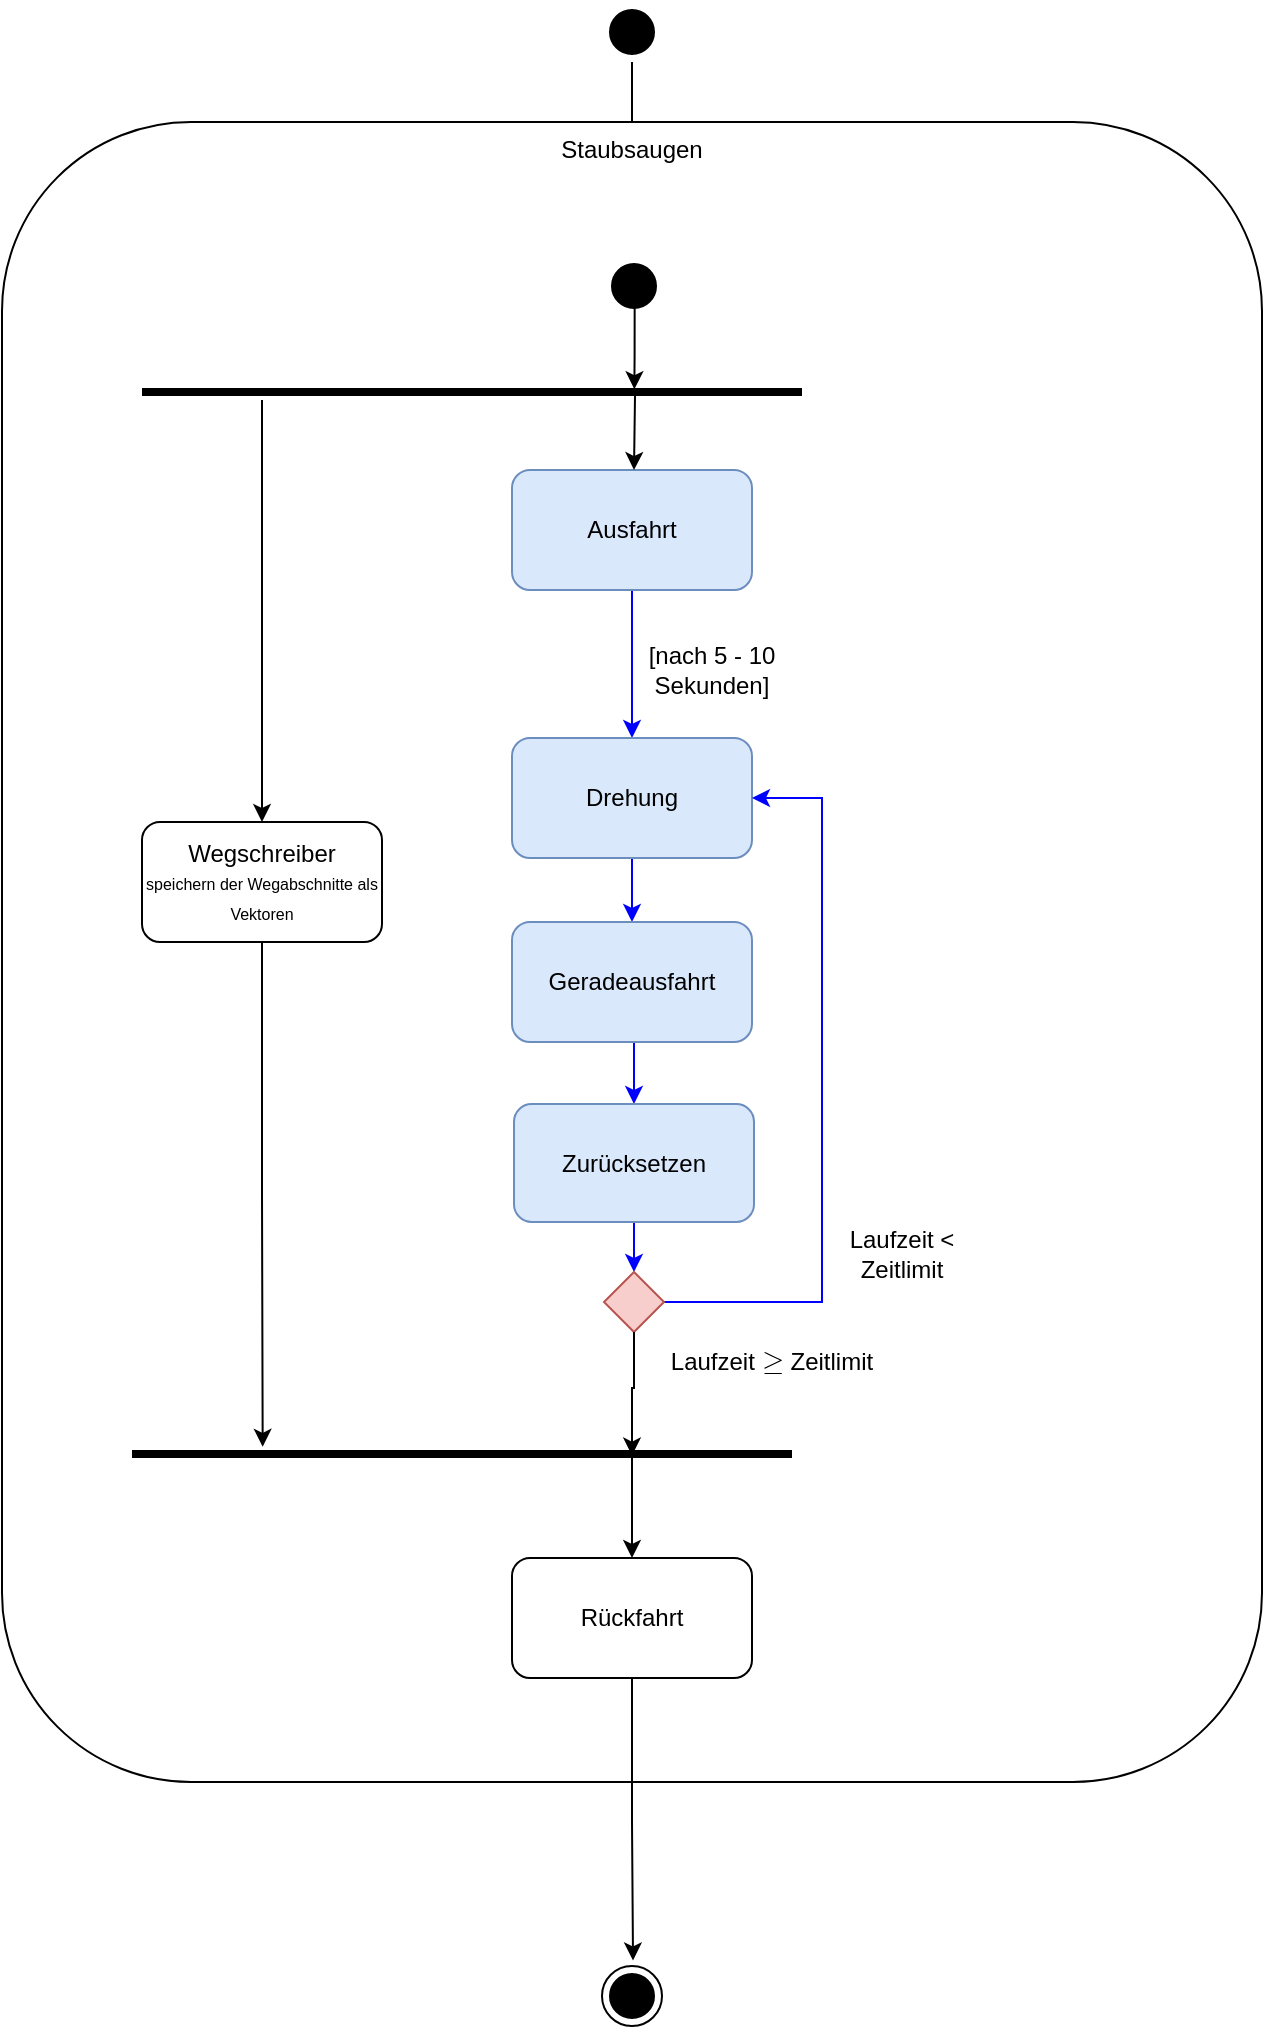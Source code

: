 <mxfile version="23.0.2" type="device">
  <diagram name="Seite-1" id="0859eqJFtxkdb-ppz1Cc">
    <mxGraphModel dx="794" dy="605" grid="1" gridSize="10" guides="1" tooltips="1" connect="1" arrows="1" fold="1" page="1" pageScale="1" pageWidth="827" pageHeight="1169" math="1" shadow="0">
      <root>
        <mxCell id="0" />
        <mxCell id="1" parent="0" />
        <mxCell id="y7L2XVppaXTwiacDeEOA-1" value="" style="ellipse;html=1;shape=startState;fillColor=#000000;strokeColor=#000000;" parent="1" vertex="1">
          <mxGeometry x="390" y="60" width="30" height="30" as="geometry" />
        </mxCell>
        <mxCell id="y7L2XVppaXTwiacDeEOA-2" value="" style="edgeStyle=orthogonalEdgeStyle;html=1;verticalAlign=bottom;endArrow=open;endSize=8;strokeColor=#000000;rounded=0;" parent="1" source="y7L2XVppaXTwiacDeEOA-1" edge="1">
          <mxGeometry relative="1" as="geometry">
            <mxPoint x="405" y="310" as="targetPoint" />
          </mxGeometry>
        </mxCell>
        <mxCell id="y7L2XVppaXTwiacDeEOA-3" value="Staubsaugen" style="rounded=1;whiteSpace=wrap;html=1;verticalAlign=top;" parent="1" vertex="1">
          <mxGeometry x="90" y="120" width="630" height="830" as="geometry" />
        </mxCell>
        <mxCell id="y7L2XVppaXTwiacDeEOA-4" value="" style="ellipse;html=1;shape=endState;fillColor=#000000;strokeColor=#000000;" parent="1" vertex="1">
          <mxGeometry x="390" y="1042" width="30" height="30" as="geometry" />
        </mxCell>
        <mxCell id="XW-WU_22F0h-9LoVDFOd-1" value="" style="ellipse;html=1;shape=startState;fillColor=#000000;strokeColor=#000000;" parent="1" vertex="1">
          <mxGeometry x="391" y="187" width="30" height="30" as="geometry" />
        </mxCell>
        <mxCell id="XW-WU_22F0h-9LoVDFOd-7" style="edgeStyle=orthogonalEdgeStyle;rounded=0;orthogonalLoop=1;jettySize=auto;html=1;exitX=0.5;exitY=1;exitDx=0;exitDy=0;entryX=0.5;entryY=0;entryDx=0;entryDy=0;strokeColor=#0000FF;" parent="1" source="XW-WU_22F0h-9LoVDFOd-3" target="XW-WU_22F0h-9LoVDFOd-4" edge="1">
          <mxGeometry relative="1" as="geometry" />
        </mxCell>
        <mxCell id="XW-WU_22F0h-9LoVDFOd-3" value="Ausfahrt" style="rounded=1;whiteSpace=wrap;html=1;fillColor=#dae8fc;strokeColor=#6c8ebf;" parent="1" vertex="1">
          <mxGeometry x="345" y="294" width="120" height="60" as="geometry" />
        </mxCell>
        <mxCell id="XW-WU_22F0h-9LoVDFOd-18" style="edgeStyle=orthogonalEdgeStyle;rounded=0;orthogonalLoop=1;jettySize=auto;html=1;exitX=0.5;exitY=1;exitDx=0;exitDy=0;entryX=0.5;entryY=0;entryDx=0;entryDy=0;strokeColor=#0000FF;" parent="1" source="XW-WU_22F0h-9LoVDFOd-4" target="XW-WU_22F0h-9LoVDFOd-5" edge="1">
          <mxGeometry relative="1" as="geometry" />
        </mxCell>
        <mxCell id="XW-WU_22F0h-9LoVDFOd-4" value="Drehung" style="rounded=1;whiteSpace=wrap;html=1;fillColor=#dae8fc;strokeColor=#6c8ebf;" parent="1" vertex="1">
          <mxGeometry x="345" y="428" width="120" height="60" as="geometry" />
        </mxCell>
        <mxCell id="XW-WU_22F0h-9LoVDFOd-19" style="edgeStyle=orthogonalEdgeStyle;rounded=0;orthogonalLoop=1;jettySize=auto;html=1;exitX=0.5;exitY=1;exitDx=0;exitDy=0;entryX=0.5;entryY=0;entryDx=0;entryDy=0;strokeColor=#0000FF;" parent="1" source="XW-WU_22F0h-9LoVDFOd-5" target="XW-WU_22F0h-9LoVDFOd-17" edge="1">
          <mxGeometry relative="1" as="geometry" />
        </mxCell>
        <mxCell id="XW-WU_22F0h-9LoVDFOd-5" value="Geradeausfahrt" style="rounded=1;whiteSpace=wrap;html=1;fillColor=#dae8fc;strokeColor=#6c8ebf;" parent="1" vertex="1">
          <mxGeometry x="345" y="520" width="120" height="60" as="geometry" />
        </mxCell>
        <mxCell id="XW-WU_22F0h-9LoVDFOd-6" value="Rückfahrt" style="rounded=1;whiteSpace=wrap;html=1;" parent="1" vertex="1">
          <mxGeometry x="345" y="838" width="120" height="60" as="geometry" />
        </mxCell>
        <mxCell id="XW-WU_22F0h-9LoVDFOd-8" value="[nach 5 - 10 Sekunden]" style="text;html=1;strokeColor=none;fillColor=none;align=center;verticalAlign=middle;whiteSpace=wrap;rounded=0;" parent="1" vertex="1">
          <mxGeometry x="410" y="374" width="70" height="40" as="geometry" />
        </mxCell>
        <mxCell id="XW-WU_22F0h-9LoVDFOd-9" value="Wegschreiber&lt;br&gt;&lt;font style=&quot;font-size: 8px;&quot;&gt;speichern der Wegabschnitte als Vektoren&lt;/font&gt;" style="rounded=1;whiteSpace=wrap;html=1;" parent="1" vertex="1">
          <mxGeometry x="160" y="470" width="120" height="60" as="geometry" />
        </mxCell>
        <mxCell id="XW-WU_22F0h-9LoVDFOd-11" value="" style="line;strokeWidth=4;fillColor=none;align=left;verticalAlign=middle;spacingTop=-1;spacingLeft=3;spacingRight=3;rotatable=0;labelPosition=right;points=[];portConstraint=eastwest;strokeColor=inherit;" parent="1" vertex="1">
          <mxGeometry x="160" y="251" width="330" height="8" as="geometry" />
        </mxCell>
        <mxCell id="XW-WU_22F0h-9LoVDFOd-12" value="" style="line;strokeWidth=4;fillColor=none;align=left;verticalAlign=middle;spacingTop=-1;spacingLeft=3;spacingRight=3;rotatable=0;labelPosition=right;points=[];portConstraint=eastwest;strokeColor=inherit;" parent="1" vertex="1">
          <mxGeometry x="155" y="782" width="330" height="8" as="geometry" />
        </mxCell>
        <mxCell id="XW-WU_22F0h-9LoVDFOd-13" style="edgeStyle=orthogonalEdgeStyle;rounded=0;orthogonalLoop=1;jettySize=auto;html=1;exitX=0.511;exitY=0.826;exitDx=0;exitDy=0;exitPerimeter=0;entryX=0.746;entryY=0.325;entryDx=0;entryDy=0;entryPerimeter=0;" parent="1" source="XW-WU_22F0h-9LoVDFOd-1" target="XW-WU_22F0h-9LoVDFOd-11" edge="1">
          <mxGeometry relative="1" as="geometry">
            <mxPoint x="410" y="255" as="targetPoint" />
            <Array as="points">
              <mxPoint x="407" y="237" />
              <mxPoint x="407" y="254" />
            </Array>
          </mxGeometry>
        </mxCell>
        <mxCell id="XW-WU_22F0h-9LoVDFOd-14" style="edgeStyle=orthogonalEdgeStyle;rounded=0;orthogonalLoop=1;jettySize=auto;html=1;exitX=0.744;exitY=0.581;exitDx=0;exitDy=0;entryX=0.5;entryY=0;entryDx=0;entryDy=0;exitPerimeter=0;" parent="1" edge="1">
          <mxGeometry relative="1" as="geometry">
            <mxPoint x="406.52" y="255.648" as="sourcePoint" />
            <mxPoint x="406.0" y="294" as="targetPoint" />
          </mxGeometry>
        </mxCell>
        <mxCell id="XW-WU_22F0h-9LoVDFOd-15" style="edgeStyle=orthogonalEdgeStyle;rounded=0;orthogonalLoop=1;jettySize=auto;html=1;entryX=0.5;entryY=0;entryDx=0;entryDy=0;" parent="1" target="XW-WU_22F0h-9LoVDFOd-9" edge="1">
          <mxGeometry relative="1" as="geometry">
            <mxPoint x="220" y="260" as="sourcePoint" />
            <Array as="points">
              <mxPoint x="220" y="259" />
            </Array>
          </mxGeometry>
        </mxCell>
        <mxCell id="XW-WU_22F0h-9LoVDFOd-16" style="edgeStyle=orthogonalEdgeStyle;rounded=0;orthogonalLoop=1;jettySize=auto;html=1;exitX=0.5;exitY=1;exitDx=0;exitDy=0;entryX=0.198;entryY=0.054;entryDx=0;entryDy=0;entryPerimeter=0;" parent="1" source="XW-WU_22F0h-9LoVDFOd-9" target="XW-WU_22F0h-9LoVDFOd-12" edge="1">
          <mxGeometry relative="1" as="geometry">
            <mxPoint x="220" y="729" as="targetPoint" />
            <Array as="points" />
          </mxGeometry>
        </mxCell>
        <mxCell id="XW-WU_22F0h-9LoVDFOd-24" value="" style="edgeStyle=orthogonalEdgeStyle;rounded=0;orthogonalLoop=1;jettySize=auto;html=1;entryX=0.5;entryY=0;entryDx=0;entryDy=0;strokeColor=#0000FF;" parent="1" source="XW-WU_22F0h-9LoVDFOd-17" target="XW-WU_22F0h-9LoVDFOd-20" edge="1">
          <mxGeometry relative="1" as="geometry" />
        </mxCell>
        <mxCell id="XW-WU_22F0h-9LoVDFOd-17" value="Zurücksetzen" style="rounded=1;whiteSpace=wrap;html=1;fillColor=#dae8fc;strokeColor=#6c8ebf;" parent="1" vertex="1">
          <mxGeometry x="346" y="611" width="120" height="59" as="geometry" />
        </mxCell>
        <mxCell id="XW-WU_22F0h-9LoVDFOd-21" style="edgeStyle=orthogonalEdgeStyle;rounded=0;orthogonalLoop=1;jettySize=auto;html=1;exitX=1;exitY=0.5;exitDx=0;exitDy=0;entryX=1;entryY=0.5;entryDx=0;entryDy=0;strokeColor=#0000FF;" parent="1" source="XW-WU_22F0h-9LoVDFOd-20" target="XW-WU_22F0h-9LoVDFOd-4" edge="1">
          <mxGeometry relative="1" as="geometry">
            <Array as="points">
              <mxPoint x="500" y="710" />
              <mxPoint x="500" y="458" />
            </Array>
          </mxGeometry>
        </mxCell>
        <mxCell id="XW-WU_22F0h-9LoVDFOd-20" value="" style="rhombus;whiteSpace=wrap;html=1;fillColor=#f8cecc;strokeColor=#b85450;" parent="1" vertex="1">
          <mxGeometry x="391" y="695" width="30" height="30" as="geometry" />
        </mxCell>
        <mxCell id="XW-WU_22F0h-9LoVDFOd-22" value="Laufzeit &amp;lt; Zeitlimit" style="text;html=1;strokeColor=none;fillColor=none;align=center;verticalAlign=middle;whiteSpace=wrap;rounded=0;" parent="1" vertex="1">
          <mxGeometry x="510" y="671" width="60" height="30" as="geometry" />
        </mxCell>
        <mxCell id="XW-WU_22F0h-9LoVDFOd-23" value="Laufzeit &lt;svg style=&quot;vertical-align: -0.312ex;&quot; xmlns:xlink=&quot;http://www.w3.org/1999/xlink&quot; viewBox=&quot;0 -636 778 774&quot; role=&quot;img&quot; height=&quot;1.751ex&quot; width=&quot;1.76ex&quot; xmlns=&quot;http://www.w3.org/2000/svg&quot;&gt;&lt;defs&gt;&lt;path d=&quot;M83 616Q83 624 89 630T99 636Q107 636 253 568T543 431T687 361Q694 356 694 346T687 331Q685 329 395 192L107 56H101Q83 58 83 76Q83 77 83 79Q82 86 98 95Q117 105 248 167Q326 204 378 228L626 346L360 472Q291 505 200 548Q112 589 98 597T83 616ZM84 -118Q84 -108 99 -98H678Q694 -104 694 -118Q694 -130 679 -138H98Q84 -131 84 -118Z&quot; id=&quot;MJX-2-TEX-N-2265&quot;&gt;&lt;/path&gt;&lt;/defs&gt;&lt;g transform=&quot;scale(1,-1)&quot; stroke-width=&quot;0&quot; fill=&quot;currentColor&quot; stroke=&quot;currentColor&quot;&gt;&lt;g data-mml-node=&quot;math&quot;&gt;&lt;g data-mml-node=&quot;mo&quot;&gt;&lt;use xlink:href=&quot;#MJX-2-TEX-N-2265&quot; data-c=&quot;2265&quot;&gt;&lt;/use&gt;&lt;/g&gt;&lt;/g&gt;&lt;/g&gt;&lt;/svg&gt; Zeitlimit" style="text;html=1;strokeColor=none;fillColor=none;align=center;verticalAlign=middle;whiteSpace=wrap;rounded=0;" parent="1" vertex="1">
          <mxGeometry x="410" y="725" width="130" height="30" as="geometry" />
        </mxCell>
        <mxCell id="XW-WU_22F0h-9LoVDFOd-25" style="edgeStyle=orthogonalEdgeStyle;rounded=0;orthogonalLoop=1;jettySize=auto;html=1;exitX=0.5;exitY=1;exitDx=0;exitDy=0;entryX=0.759;entryY=0.606;entryDx=0;entryDy=0;entryPerimeter=0;" parent="1" source="XW-WU_22F0h-9LoVDFOd-20" target="XW-WU_22F0h-9LoVDFOd-12" edge="1">
          <mxGeometry relative="1" as="geometry">
            <Array as="points">
              <mxPoint x="406" y="753" />
              <mxPoint x="405" y="753" />
              <mxPoint x="405" y="787" />
            </Array>
          </mxGeometry>
        </mxCell>
        <mxCell id="XW-WU_22F0h-9LoVDFOd-26" style="edgeStyle=orthogonalEdgeStyle;rounded=0;orthogonalLoop=1;jettySize=auto;html=1;exitX=0.747;exitY=0.471;exitDx=0;exitDy=0;entryX=0.5;entryY=0;entryDx=0;entryDy=0;exitPerimeter=0;" parent="1" source="XW-WU_22F0h-9LoVDFOd-12" target="XW-WU_22F0h-9LoVDFOd-6" edge="1">
          <mxGeometry relative="1" as="geometry">
            <Array as="points">
              <mxPoint x="405" y="786" />
            </Array>
          </mxGeometry>
        </mxCell>
        <mxCell id="XW-WU_22F0h-9LoVDFOd-27" style="edgeStyle=orthogonalEdgeStyle;rounded=0;orthogonalLoop=1;jettySize=auto;html=1;entryX=0.517;entryY=-0.093;entryDx=0;entryDy=0;entryPerimeter=0;" parent="1" source="XW-WU_22F0h-9LoVDFOd-6" target="y7L2XVppaXTwiacDeEOA-4" edge="1">
          <mxGeometry relative="1" as="geometry" />
        </mxCell>
      </root>
    </mxGraphModel>
  </diagram>
</mxfile>
